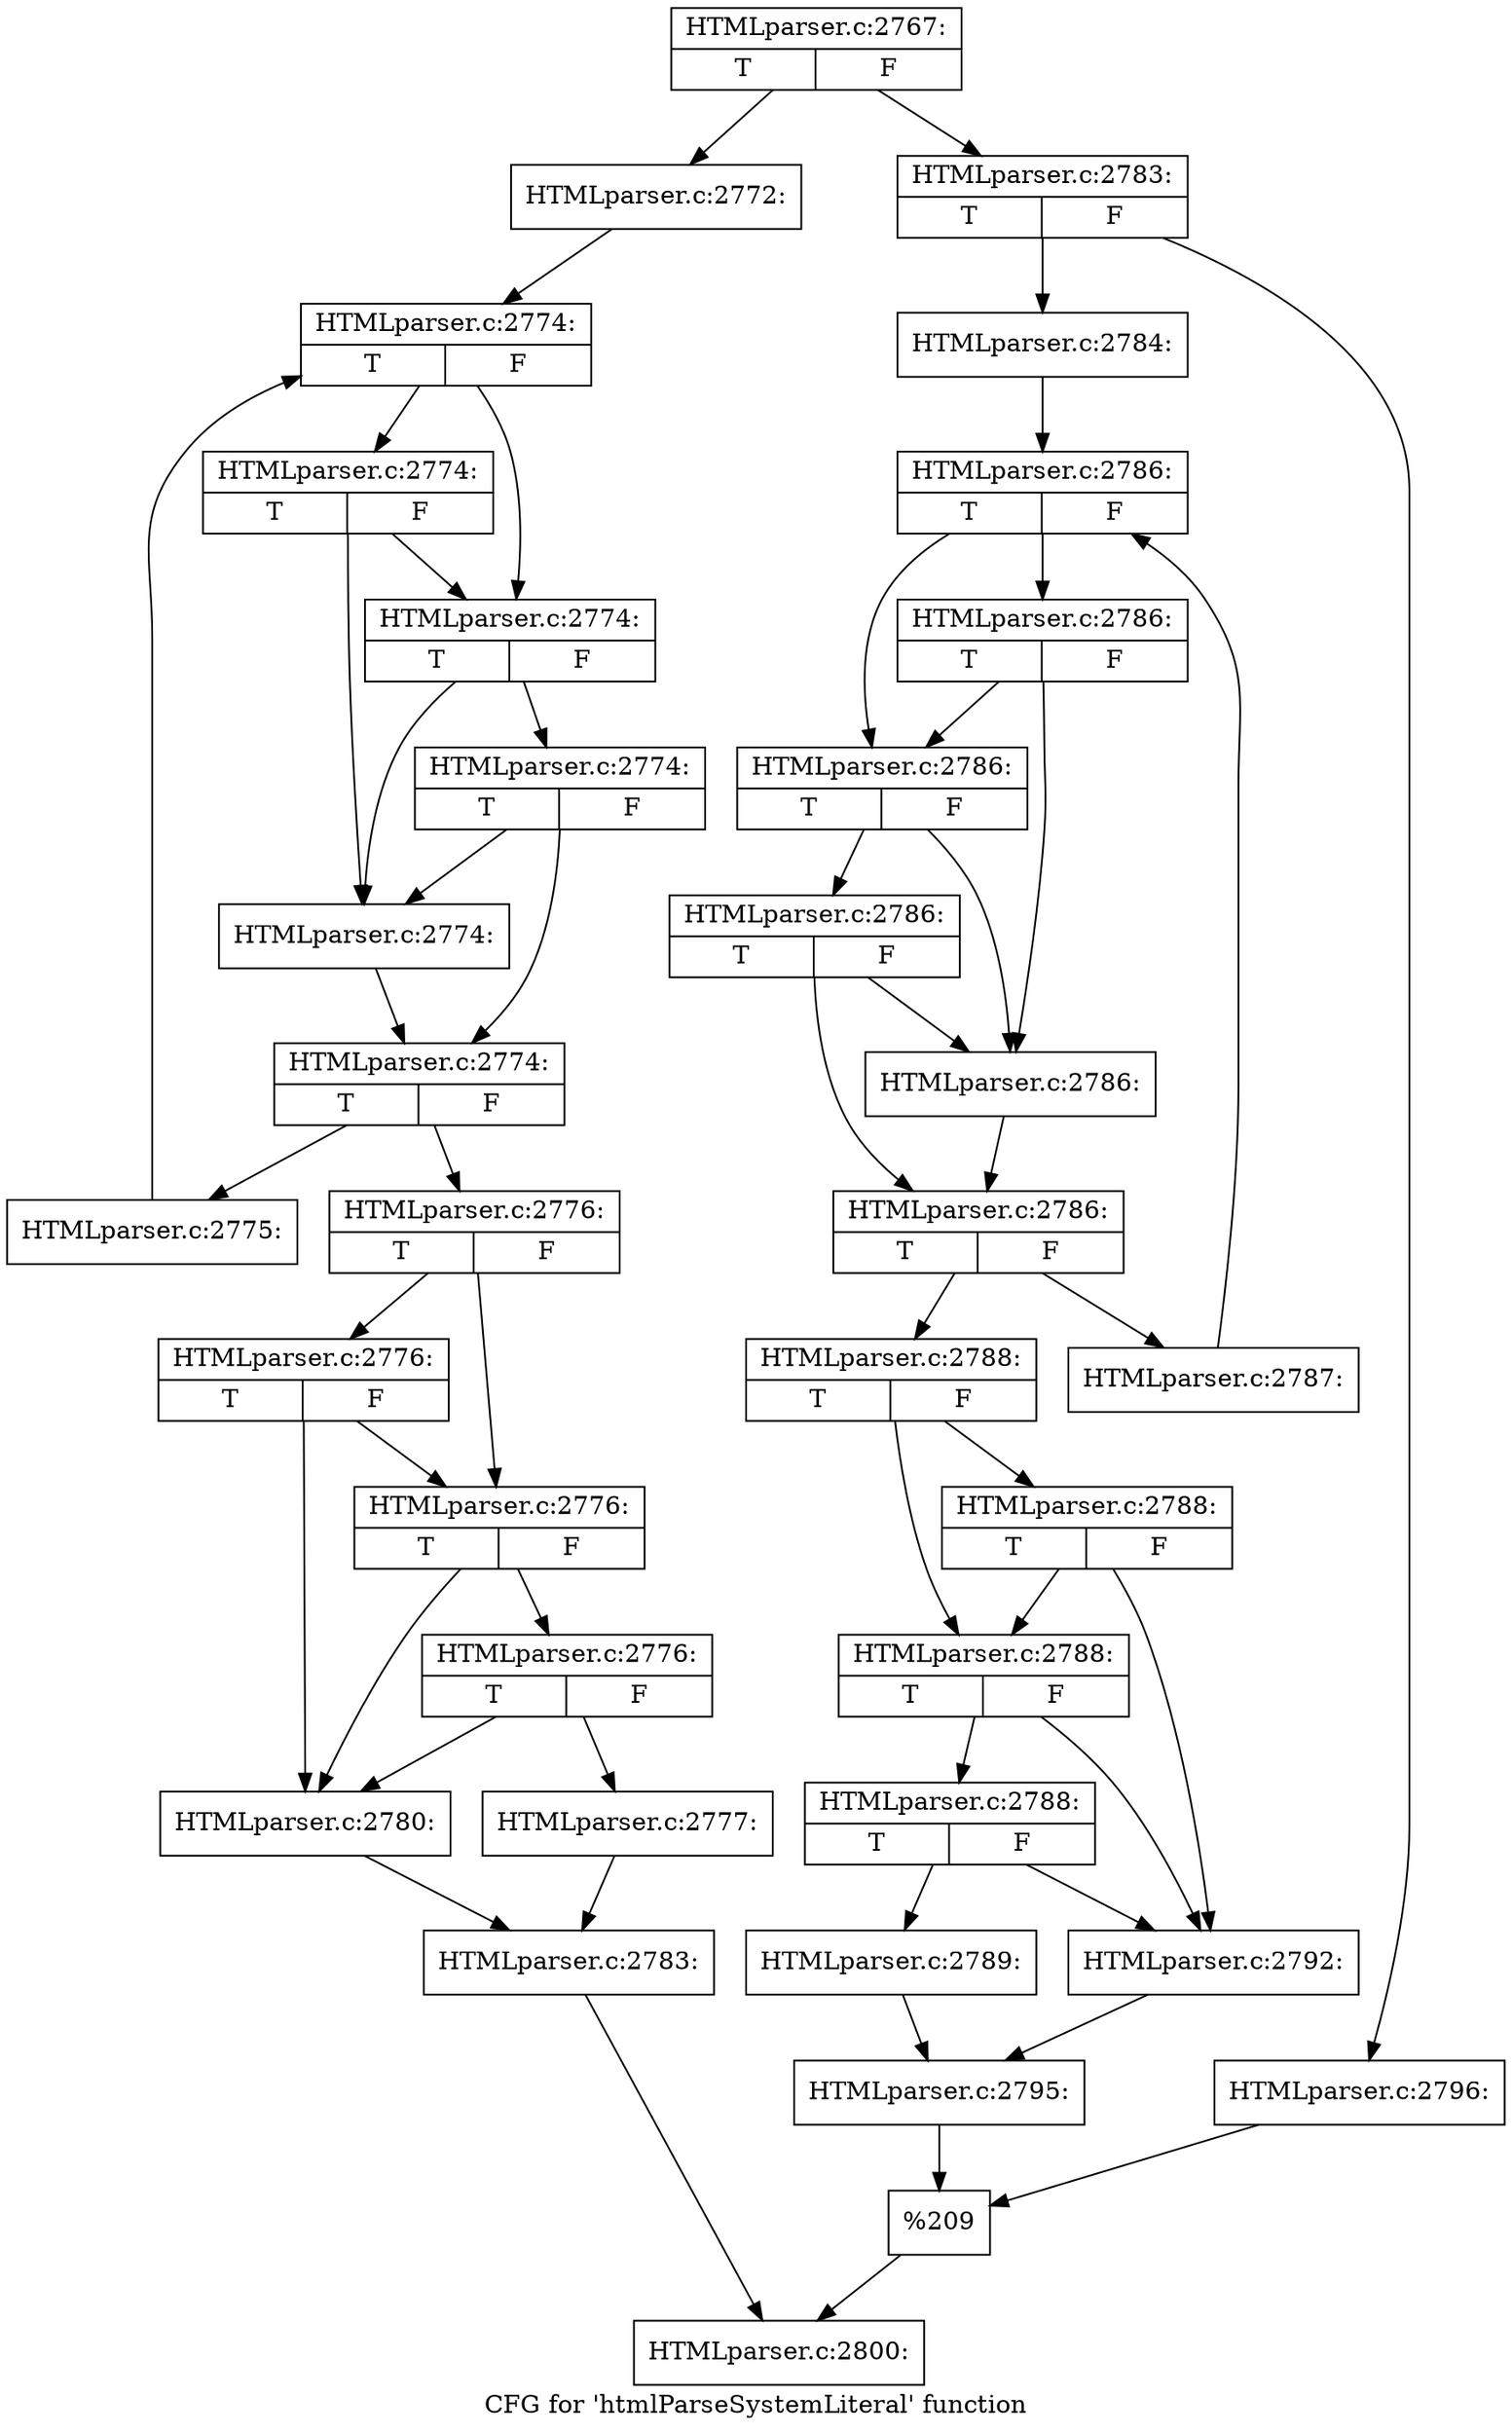 digraph "CFG for 'htmlParseSystemLiteral' function" {
	label="CFG for 'htmlParseSystemLiteral' function";

	Node0x40568c0 [shape=record,label="{HTMLparser.c:2767:|{<s0>T|<s1>F}}"];
	Node0x40568c0 -> Node0x3edf2f0;
	Node0x40568c0 -> Node0x3edf390;
	Node0x3edf2f0 [shape=record,label="{HTMLparser.c:2772:}"];
	Node0x3edf2f0 -> Node0x3edfd90;
	Node0x3edfd90 [shape=record,label="{HTMLparser.c:2774:|{<s0>T|<s1>F}}"];
	Node0x3edfd90 -> Node0x3ee0160;
	Node0x3edfd90 -> Node0x3ee0110;
	Node0x3ee0160 [shape=record,label="{HTMLparser.c:2774:|{<s0>T|<s1>F}}"];
	Node0x3ee0160 -> Node0x3ee0040;
	Node0x3ee0160 -> Node0x3ee0110;
	Node0x3ee0110 [shape=record,label="{HTMLparser.c:2774:|{<s0>T|<s1>F}}"];
	Node0x3ee0110 -> Node0x3ee0040;
	Node0x3ee0110 -> Node0x3ee0090;
	Node0x3ee0090 [shape=record,label="{HTMLparser.c:2774:|{<s0>T|<s1>F}}"];
	Node0x3ee0090 -> Node0x3ee0040;
	Node0x3ee0090 -> Node0x3edfff0;
	Node0x3ee0040 [shape=record,label="{HTMLparser.c:2774:}"];
	Node0x3ee0040 -> Node0x3edfff0;
	Node0x3edfff0 [shape=record,label="{HTMLparser.c:2774:|{<s0>T|<s1>F}}"];
	Node0x3edfff0 -> Node0x3ee1740;
	Node0x3edfff0 -> Node0x3edff70;
	Node0x3ee1740 [shape=record,label="{HTMLparser.c:2775:}"];
	Node0x3ee1740 -> Node0x3edfd90;
	Node0x3edff70 [shape=record,label="{HTMLparser.c:2776:|{<s0>T|<s1>F}}"];
	Node0x3edff70 -> Node0x3ee1b30;
	Node0x3edff70 -> Node0x3ee1ae0;
	Node0x3ee1b30 [shape=record,label="{HTMLparser.c:2776:|{<s0>T|<s1>F}}"];
	Node0x3ee1b30 -> Node0x3ee1a10;
	Node0x3ee1b30 -> Node0x3ee1ae0;
	Node0x3ee1ae0 [shape=record,label="{HTMLparser.c:2776:|{<s0>T|<s1>F}}"];
	Node0x3ee1ae0 -> Node0x3ee1a10;
	Node0x3ee1ae0 -> Node0x3ee1a60;
	Node0x3ee1a60 [shape=record,label="{HTMLparser.c:2776:|{<s0>T|<s1>F}}"];
	Node0x3ee1a60 -> Node0x3ee1a10;
	Node0x3ee1a60 -> Node0x3ee1970;
	Node0x3ee1970 [shape=record,label="{HTMLparser.c:2777:}"];
	Node0x3ee1970 -> Node0x3ee19c0;
	Node0x3ee1a10 [shape=record,label="{HTMLparser.c:2780:}"];
	Node0x3ee1a10 -> Node0x3ee19c0;
	Node0x3ee19c0 [shape=record,label="{HTMLparser.c:2783:}"];
	Node0x3ee19c0 -> Node0x3edf340;
	Node0x3edf390 [shape=record,label="{HTMLparser.c:2783:|{<s0>T|<s1>F}}"];
	Node0x3edf390 -> Node0x3ee3ca0;
	Node0x3edf390 -> Node0x3ee3d40;
	Node0x3ee3ca0 [shape=record,label="{HTMLparser.c:2784:}"];
	Node0x3ee3ca0 -> Node0x3ee4780;
	Node0x3ee4780 [shape=record,label="{HTMLparser.c:2786:|{<s0>T|<s1>F}}"];
	Node0x3ee4780 -> Node0x3ee4b90;
	Node0x3ee4780 -> Node0x3ee4b40;
	Node0x3ee4b90 [shape=record,label="{HTMLparser.c:2786:|{<s0>T|<s1>F}}"];
	Node0x3ee4b90 -> Node0x3ee4a70;
	Node0x3ee4b90 -> Node0x3ee4b40;
	Node0x3ee4b40 [shape=record,label="{HTMLparser.c:2786:|{<s0>T|<s1>F}}"];
	Node0x3ee4b40 -> Node0x3ee4a70;
	Node0x3ee4b40 -> Node0x3ee4ac0;
	Node0x3ee4ac0 [shape=record,label="{HTMLparser.c:2786:|{<s0>T|<s1>F}}"];
	Node0x3ee4ac0 -> Node0x3ee4a70;
	Node0x3ee4ac0 -> Node0x3ee4a20;
	Node0x3ee4a70 [shape=record,label="{HTMLparser.c:2786:}"];
	Node0x3ee4a70 -> Node0x3ee4a20;
	Node0x3ee4a20 [shape=record,label="{HTMLparser.c:2786:|{<s0>T|<s1>F}}"];
	Node0x3ee4a20 -> Node0x3ee6170;
	Node0x3ee4a20 -> Node0x3ee49a0;
	Node0x3ee6170 [shape=record,label="{HTMLparser.c:2787:}"];
	Node0x3ee6170 -> Node0x3ee4780;
	Node0x3ee49a0 [shape=record,label="{HTMLparser.c:2788:|{<s0>T|<s1>F}}"];
	Node0x3ee49a0 -> Node0x3ee65a0;
	Node0x3ee49a0 -> Node0x3ee6550;
	Node0x3ee65a0 [shape=record,label="{HTMLparser.c:2788:|{<s0>T|<s1>F}}"];
	Node0x3ee65a0 -> Node0x3ee6480;
	Node0x3ee65a0 -> Node0x3ee6550;
	Node0x3ee6550 [shape=record,label="{HTMLparser.c:2788:|{<s0>T|<s1>F}}"];
	Node0x3ee6550 -> Node0x3ee6480;
	Node0x3ee6550 -> Node0x3ee64d0;
	Node0x3ee64d0 [shape=record,label="{HTMLparser.c:2788:|{<s0>T|<s1>F}}"];
	Node0x3ee64d0 -> Node0x3ee6480;
	Node0x3ee64d0 -> Node0x3ee63e0;
	Node0x3ee63e0 [shape=record,label="{HTMLparser.c:2789:}"];
	Node0x3ee63e0 -> Node0x3ee6430;
	Node0x3ee6480 [shape=record,label="{HTMLparser.c:2792:}"];
	Node0x3ee6480 -> Node0x3ee6430;
	Node0x3ee6430 [shape=record,label="{HTMLparser.c:2795:}"];
	Node0x3ee6430 -> Node0x3ee3cf0;
	Node0x3ee3d40 [shape=record,label="{HTMLparser.c:2796:}"];
	Node0x3ee3d40 -> Node0x3ee3cf0;
	Node0x3ee3cf0 [shape=record,label="{%209}"];
	Node0x3ee3cf0 -> Node0x3edf340;
	Node0x3edf340 [shape=record,label="{HTMLparser.c:2800:}"];
}
